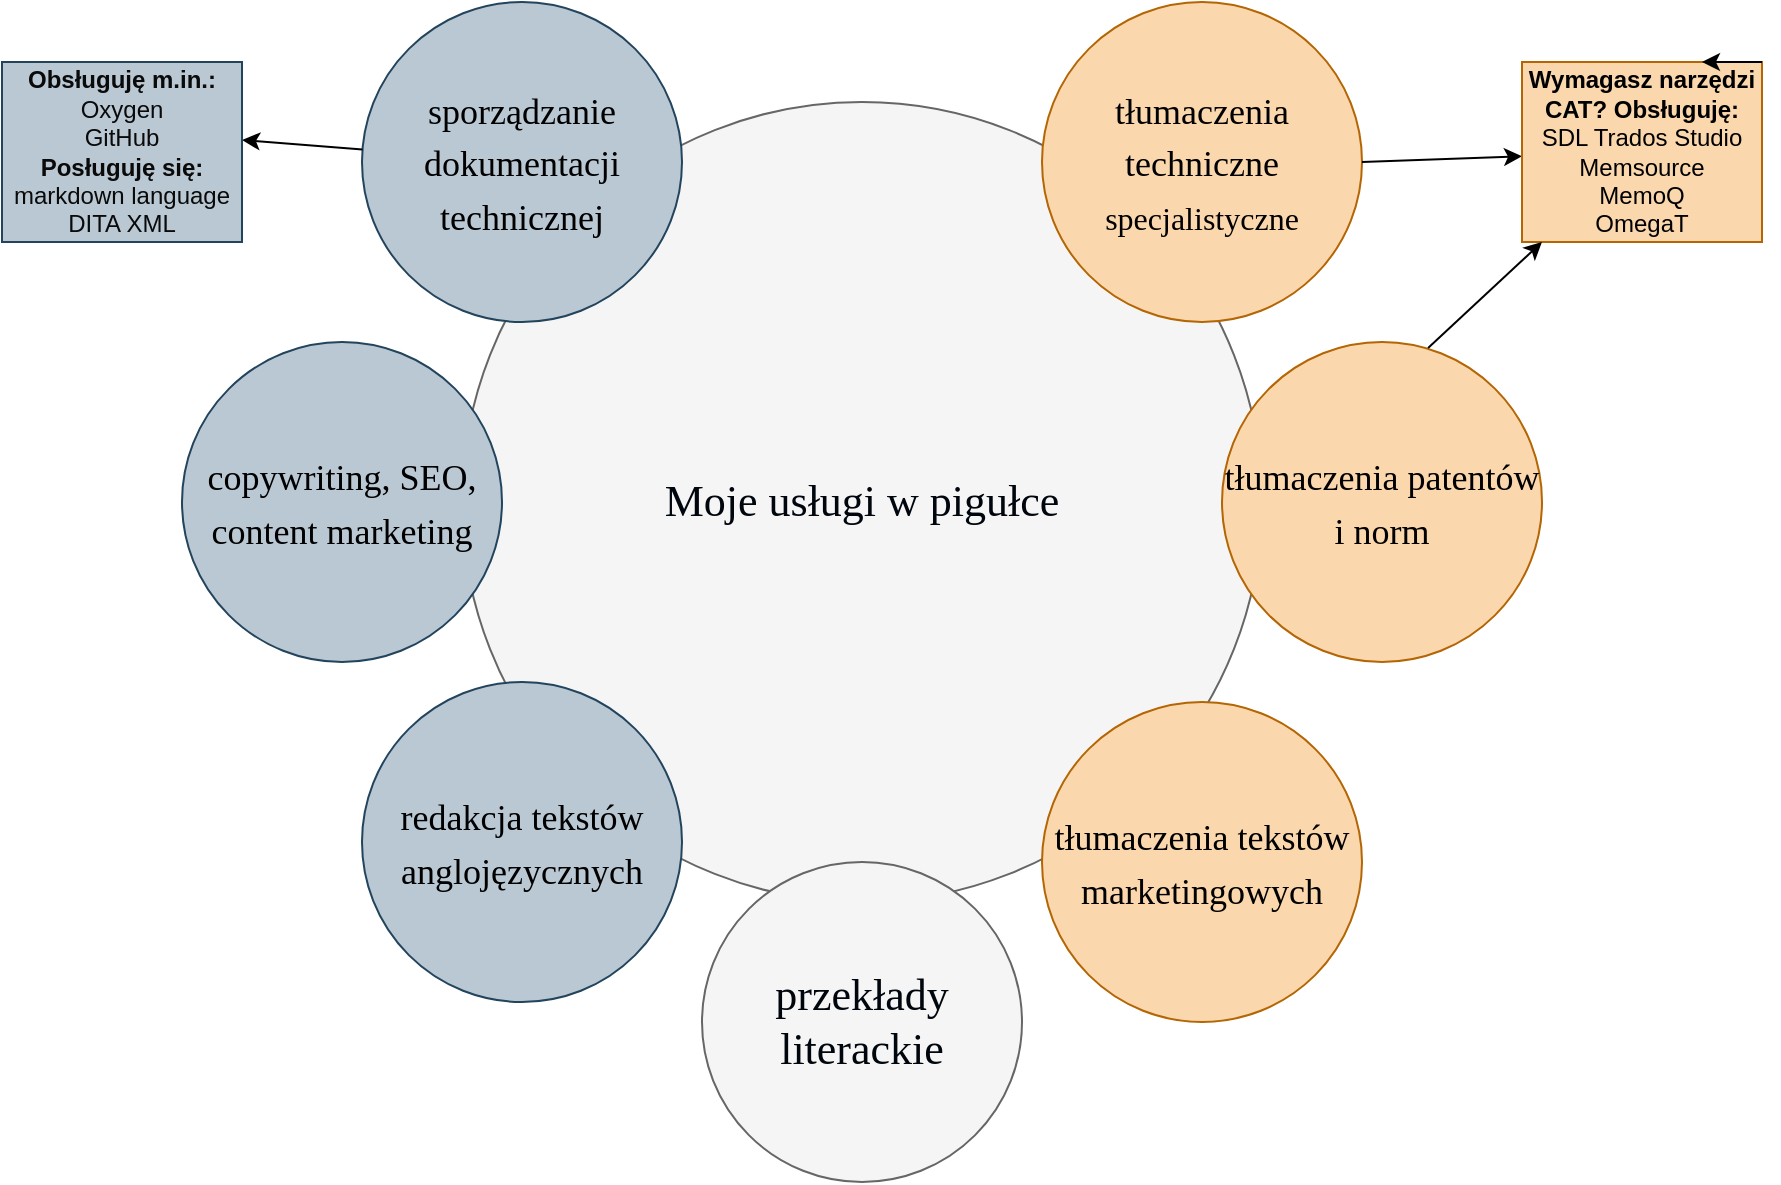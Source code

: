 <mxfile version="24.0.7" type="github">
  <diagram name="Page-1" id="dd472eb7-4b8b-5cd9-a60b-b15522922e76">
    <mxGraphModel dx="1050" dy="558" grid="1" gridSize="10" guides="1" tooltips="1" connect="1" arrows="1" fold="1" page="1" pageScale="1" pageWidth="1100" pageHeight="850" background="none" math="0" shadow="0">
      <root>
        <mxCell id="0" />
        <mxCell id="1" parent="0" />
        <mxCell id="374e34682ed331ee-1" value="&lt;div&gt;&lt;font color=&quot;#00060d&quot;&gt;Moje usługi w pigułce&lt;br&gt;&lt;/font&gt;&lt;/div&gt;" style="ellipse;whiteSpace=wrap;html=1;rounded=0;shadow=0;dashed=0;comic=0;fontFamily=Verdana;fontSize=22;fontColor=#0069D1;fillColor=#f5f5f5;strokeColor=#666666;" parent="1" vertex="1">
          <mxGeometry x="330" y="180" width="400" height="400" as="geometry" />
        </mxCell>
        <mxCell id="45236fa5f4b8e91a-2" value="&lt;font color=&quot;#00060d&quot;&gt;przekłady literackie&lt;/font&gt;" style="ellipse;whiteSpace=wrap;html=1;rounded=0;shadow=0;dashed=0;comic=0;fontFamily=Verdana;fontSize=22;fontColor=#0069D1;fillColor=#f5f5f5;strokeColor=#666666;" parent="1" vertex="1">
          <mxGeometry x="450" y="560" width="160" height="160" as="geometry" />
        </mxCell>
        <mxCell id="45236fa5f4b8e91a-3" value="&lt;font style=&quot;font-size: 18px;&quot;&gt;tłumaczenia patentów i norm&lt;br&gt;&lt;/font&gt;" style="ellipse;whiteSpace=wrap;html=1;rounded=0;shadow=0;dashed=0;comic=0;fontFamily=Verdana;fontSize=22;fillColor=#fad7ac;strokeColor=#b46504;" parent="1" vertex="1">
          <mxGeometry x="710" y="300" width="160" height="160" as="geometry" />
        </mxCell>
        <mxCell id="45236fa5f4b8e91a-4" value="&lt;font style=&quot;font-size: 18px;&quot;&gt;copywriting, SEO, content marketing&lt;br&gt;&lt;/font&gt;" style="ellipse;whiteSpace=wrap;html=1;rounded=0;shadow=0;dashed=0;comic=0;fontFamily=Verdana;fontSize=22;fillColor=#bac8d3;strokeColor=#23445d;" parent="1" vertex="1">
          <mxGeometry x="190" y="300" width="160" height="160" as="geometry" />
        </mxCell>
        <mxCell id="45236fa5f4b8e91a-5" value="&lt;div&gt;&lt;font style=&quot;font-size: 18px;&quot;&gt;&lt;br&gt;&lt;/font&gt;&lt;/div&gt;&lt;div&gt;&lt;font style=&quot;font-size: 18px;&quot;&gt;sporządzanie dokumentacji techniczn&lt;/font&gt;&lt;font style=&quot;font-size: 18px;&quot;&gt;ej&lt;/font&gt;&lt;/div&gt;&lt;div&gt;&lt;br&gt;&lt;/div&gt;" style="ellipse;whiteSpace=wrap;html=1;rounded=0;shadow=0;dashed=0;comic=0;fontFamily=Verdana;fontSize=22;fillColor=#bac8d3;strokeColor=#23445d;" parent="1" vertex="1">
          <mxGeometry x="280" y="130" width="160" height="160" as="geometry" />
        </mxCell>
        <mxCell id="45236fa5f4b8e91a-6" value="&lt;div&gt;&lt;font face=&quot;Verdana&quot; style=&quot;font-size: 18px;&quot;&gt;tłumaczenia &lt;/font&gt;&lt;font face=&quot;3_kRnwSZ05rTefSs1a9Z&quot; style=&quot;font-size: 18px;&quot;&gt;techniczne&lt;/font&gt;&lt;/div&gt;&lt;div&gt;&lt;font face=&quot;3_kRnwSZ05rTefSs1a9Z&quot; size=&quot;3&quot;&gt;specjalistyczne&lt;br&gt;&lt;/font&gt;&lt;/div&gt;" style="ellipse;whiteSpace=wrap;html=1;rounded=0;shadow=0;dashed=0;comic=0;fontFamily=Verdana;fontSize=22;fillColor=#fad7ac;strokeColor=#b46504;" parent="1" vertex="1">
          <mxGeometry x="620" y="130" width="160" height="160" as="geometry" />
        </mxCell>
        <mxCell id="45236fa5f4b8e91a-7" value="&lt;font style=&quot;font-size: 18px;&quot;&gt;tłumaczenia tekstów marketingowych&lt;br&gt;&lt;/font&gt;" style="ellipse;whiteSpace=wrap;html=1;rounded=0;shadow=0;dashed=0;comic=0;fontFamily=Verdana;fontSize=22;fillColor=#fad7ac;strokeColor=#b46504;" parent="1" vertex="1">
          <mxGeometry x="620" y="480" width="160" height="160" as="geometry" />
        </mxCell>
        <mxCell id="45236fa5f4b8e91a-8" value="&lt;font style=&quot;font-size: 12px;&quot;&gt;&lt;font style=&quot;font-size: 18px;&quot;&gt;redakcja tekstów anglojęzycznych&lt;/font&gt;&lt;br&gt;&lt;/font&gt;" style="ellipse;whiteSpace=wrap;html=1;rounded=0;shadow=0;dashed=0;comic=0;fontFamily=Verdana;fontSize=22;fillColor=#bac8d3;strokeColor=#23445d;" parent="1" vertex="1">
          <mxGeometry x="280" y="470" width="160" height="160" as="geometry" />
        </mxCell>
        <mxCell id="bTzxaUfQtD9iZVpZiJUE-4" value="" style="endArrow=classic;html=1;rounded=0;" edge="1" parent="1" target="bTzxaUfQtD9iZVpZiJUE-5">
          <mxGeometry width="50" height="50" relative="1" as="geometry">
            <mxPoint x="780" y="210" as="sourcePoint" />
            <mxPoint x="830" y="160" as="targetPoint" />
          </mxGeometry>
        </mxCell>
        <mxCell id="bTzxaUfQtD9iZVpZiJUE-5" value="&lt;font&gt;&lt;b&gt;Wymagasz narzędzi CAT? Obsługuję:&lt;br&gt;&lt;/b&gt;&lt;/font&gt;&lt;div&gt;&lt;font&gt;SDL Trados Studio&lt;/font&gt;&lt;/div&gt;&lt;div&gt;&lt;font&gt;Memsource&lt;/font&gt;&lt;/div&gt;&lt;div&gt;&lt;font&gt;MemoQ&lt;/font&gt;&lt;/div&gt;&lt;div&gt;&lt;font&gt;OmegaT&lt;br&gt;&lt;/font&gt;&lt;/div&gt;" style="rounded=0;whiteSpace=wrap;html=1;fillColor=#fad7ac;strokeColor=#b46504;fontColor=default;" vertex="1" parent="1">
          <mxGeometry x="860" y="160" width="120" height="90" as="geometry" />
        </mxCell>
        <mxCell id="bTzxaUfQtD9iZVpZiJUE-6" style="edgeStyle=orthogonalEdgeStyle;rounded=0;orthogonalLoop=1;jettySize=auto;html=1;exitX=1;exitY=0;exitDx=0;exitDy=0;entryX=0.75;entryY=0;entryDx=0;entryDy=0;" edge="1" parent="1" source="bTzxaUfQtD9iZVpZiJUE-5" target="bTzxaUfQtD9iZVpZiJUE-5">
          <mxGeometry relative="1" as="geometry" />
        </mxCell>
        <mxCell id="bTzxaUfQtD9iZVpZiJUE-11" value="" style="endArrow=classic;html=1;rounded=0;entryX=1;entryY=0.433;entryDx=0;entryDy=0;entryPerimeter=0;" edge="1" parent="1" source="45236fa5f4b8e91a-5" target="bTzxaUfQtD9iZVpZiJUE-13">
          <mxGeometry width="50" height="50" relative="1" as="geometry">
            <mxPoint x="250" y="190" as="sourcePoint" />
            <mxPoint x="220" y="160" as="targetPoint" />
          </mxGeometry>
        </mxCell>
        <mxCell id="bTzxaUfQtD9iZVpZiJUE-13" value="&lt;font&gt;&lt;b&gt;Obsługuję m.in.:&lt;br&gt;&lt;/b&gt;&lt;/font&gt;&lt;div&gt;&lt;font&gt;Oxygen&lt;br&gt;&lt;/font&gt;&lt;/div&gt;&lt;div&gt;&lt;font&gt;GitHub&lt;/font&gt;&lt;/div&gt;&lt;div&gt;&lt;font&gt;&lt;b&gt;Posługuję się:&lt;br&gt;&lt;/b&gt;&lt;/font&gt;&lt;/div&gt;&lt;div&gt;&lt;font&gt;markdown language&lt;/font&gt;&lt;/div&gt;&lt;div&gt;&lt;font&gt;DITA XML&lt;/font&gt;&lt;br&gt;&lt;/div&gt;" style="rounded=0;whiteSpace=wrap;html=1;fillColor=#bac8d3;strokeColor=#23445d;fontColor=#0A0A0A;" vertex="1" parent="1">
          <mxGeometry x="100" y="160" width="120" height="90" as="geometry" />
        </mxCell>
        <mxCell id="bTzxaUfQtD9iZVpZiJUE-15" value="" style="endArrow=classic;html=1;rounded=0;exitX=0.644;exitY=0.019;exitDx=0;exitDy=0;exitPerimeter=0;" edge="1" parent="1" source="45236fa5f4b8e91a-3">
          <mxGeometry width="50" height="50" relative="1" as="geometry">
            <mxPoint x="820" y="300" as="sourcePoint" />
            <mxPoint x="870" y="250" as="targetPoint" />
          </mxGeometry>
        </mxCell>
      </root>
    </mxGraphModel>
  </diagram>
</mxfile>
